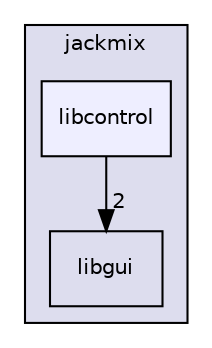 digraph "libcontrol" {
  compound=true
  node [ fontsize="10", fontname="Helvetica"];
  edge [ labelfontsize="10", labelfontname="Helvetica"];
  subgraph clusterdir_7c0bbce4cd396a4571ea5c6cec9a50e0 {
    graph [ bgcolor="#ddddee", pencolor="black", label="jackmix" fontname="Helvetica", fontsize="10", URL="dir_7c0bbce4cd396a4571ea5c6cec9a50e0.html"]
  dir_ce52b5846c29bdd7bdc71d544c3994c8 [shape=box label="libgui" URL="dir_ce52b5846c29bdd7bdc71d544c3994c8.html"];
  dir_70c6907c7d9efce41bc35cc3013ec340 [shape=box, label="libcontrol", style="filled", fillcolor="#eeeeff", pencolor="black", URL="dir_70c6907c7d9efce41bc35cc3013ec340.html"];
  }
  dir_70c6907c7d9efce41bc35cc3013ec340->dir_ce52b5846c29bdd7bdc71d544c3994c8 [headlabel="2", labeldistance=1.5 headhref="dir_000004_000001.html"];
}
